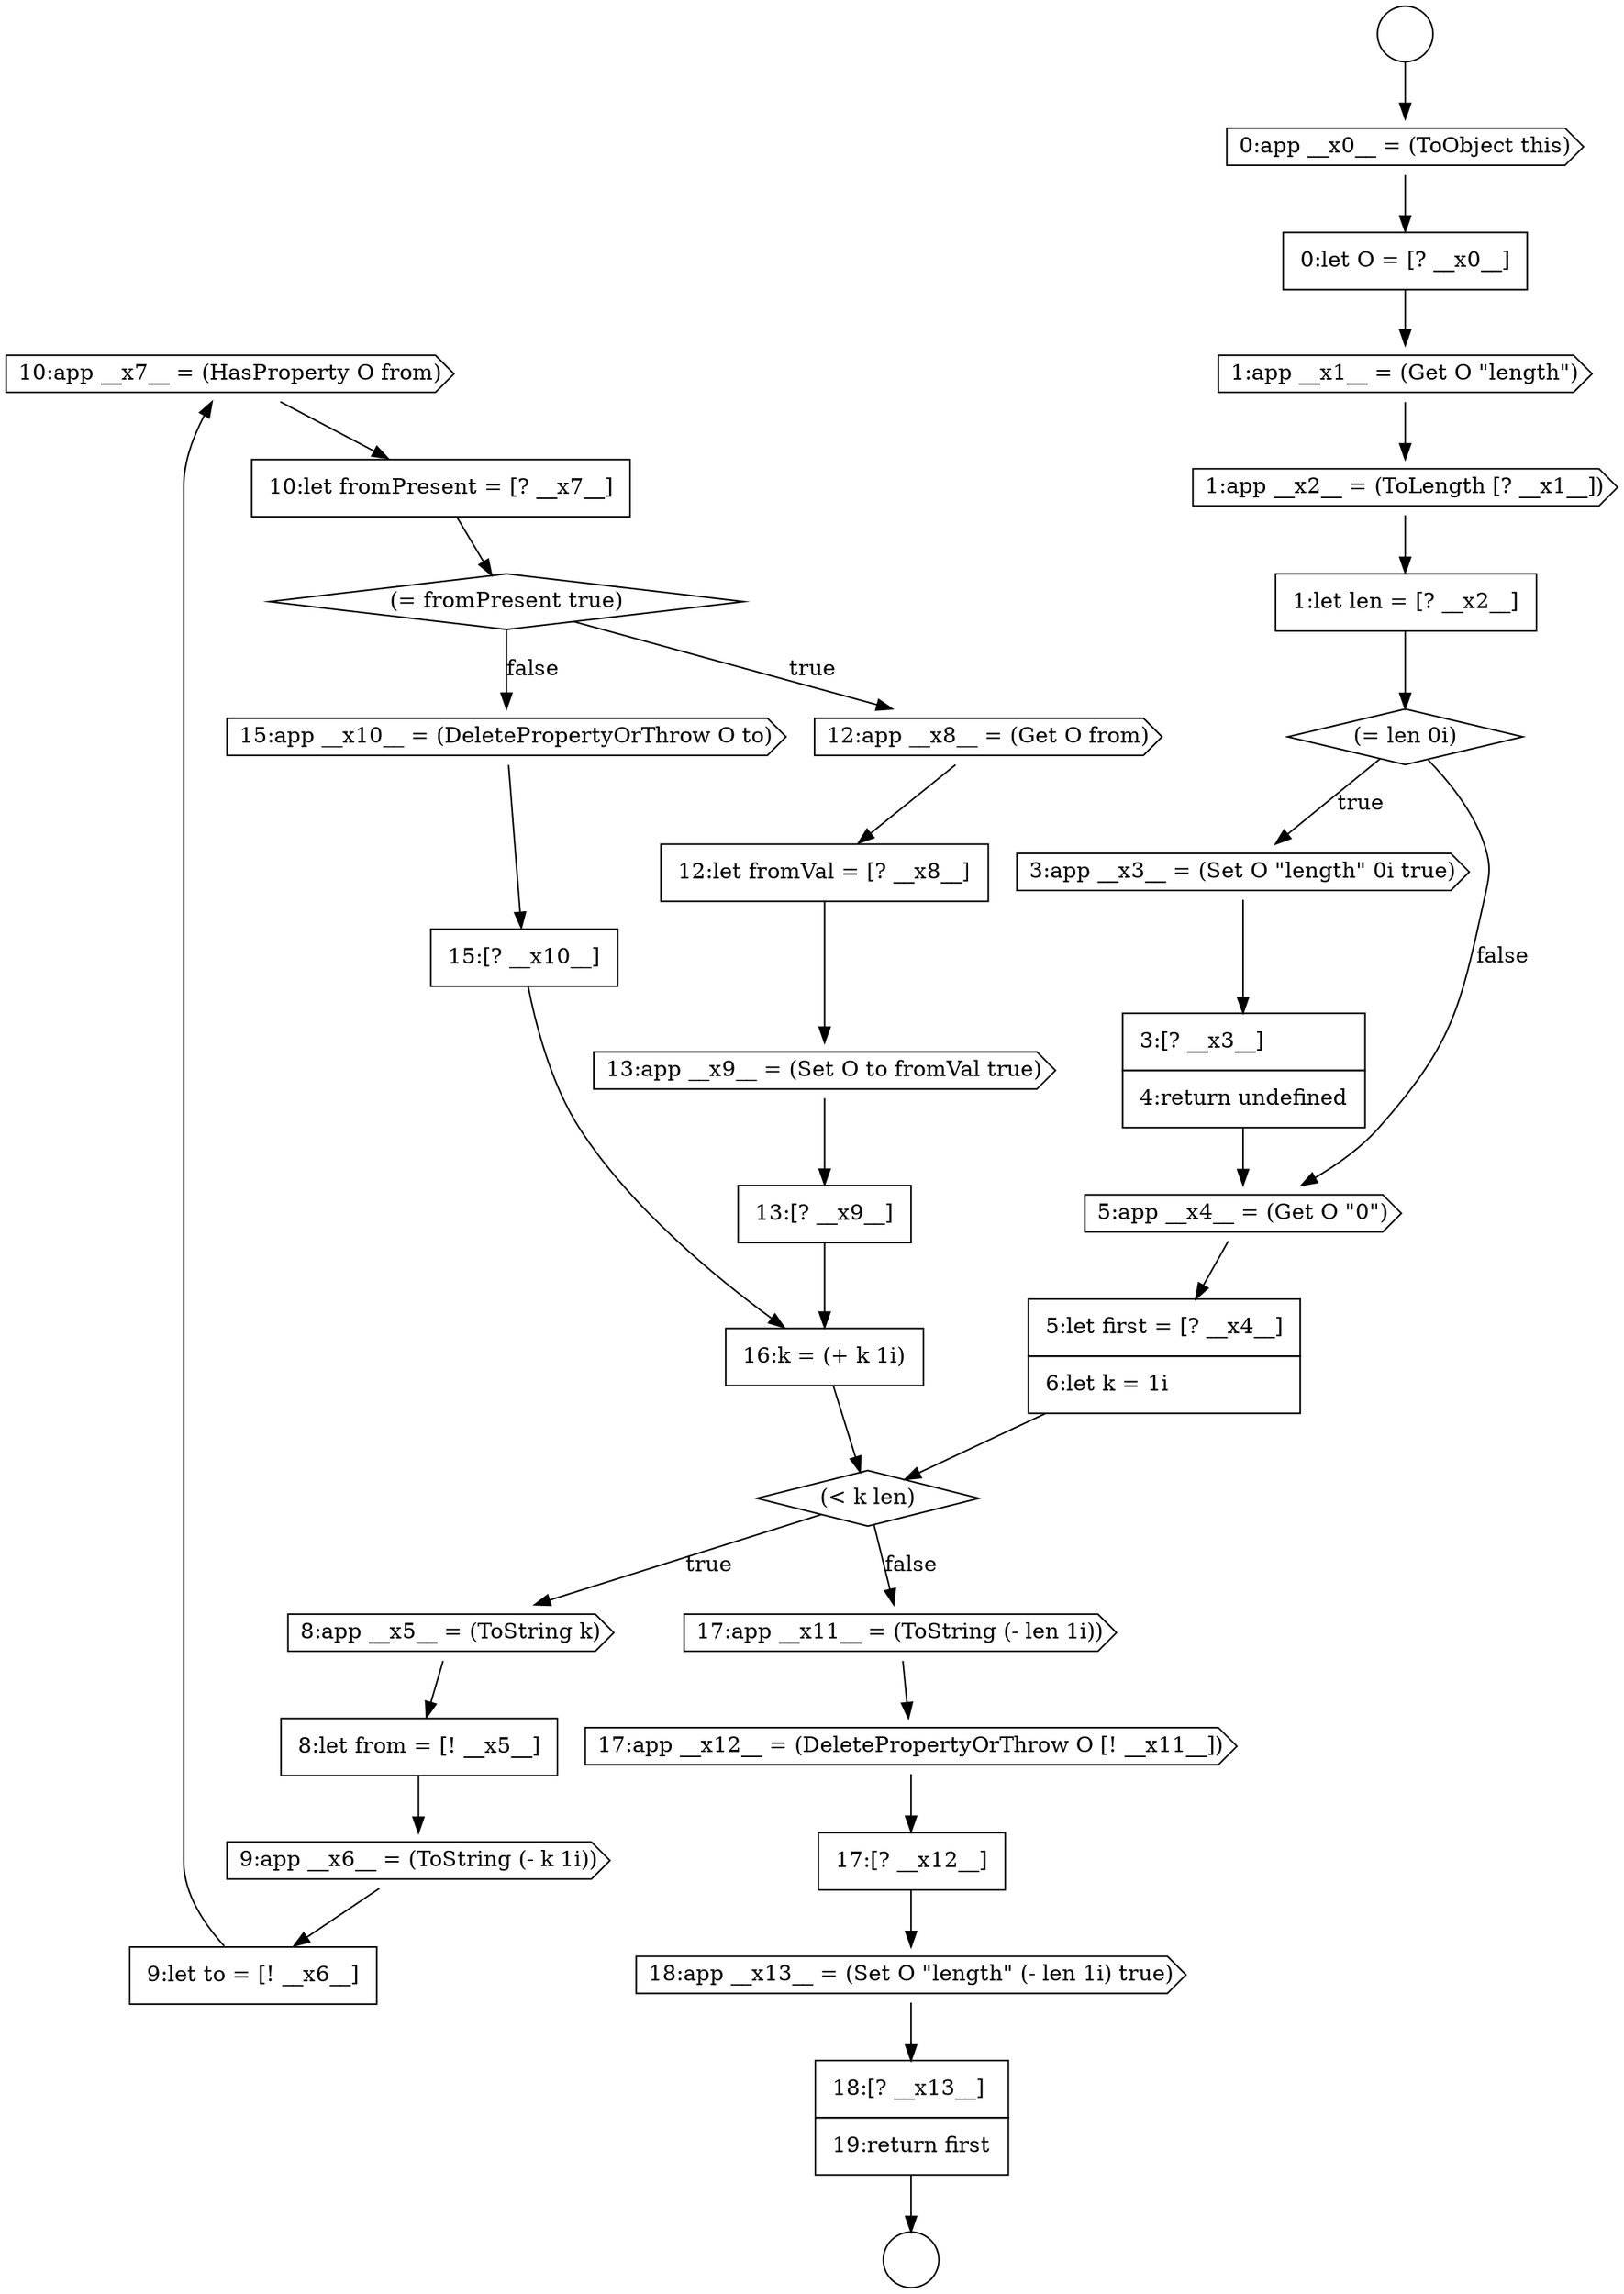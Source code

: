 digraph {
  node15632 [shape=cds, label=<<font color="black">10:app __x7__ = (HasProperty O from)</font>> color="black" fillcolor="white" style=filled]
  node15637 [shape=cds, label=<<font color="black">13:app __x9__ = (Set O to fromVal true)</font>> color="black" fillcolor="white" style=filled]
  node15633 [shape=none, margin=0, label=<<font color="black">
    <table border="0" cellborder="1" cellspacing="0" cellpadding="10">
      <tr><td align="left">10:let fromPresent = [? __x7__]</td></tr>
    </table>
  </font>> color="black" fillcolor="white" style=filled]
  node15623 [shape=cds, label=<<font color="black">3:app __x3__ = (Set O &quot;length&quot; 0i true)</font>> color="black" fillcolor="white" style=filled]
  node15618 [shape=none, margin=0, label=<<font color="black">
    <table border="0" cellborder="1" cellspacing="0" cellpadding="10">
      <tr><td align="left">0:let O = [? __x0__]</td></tr>
    </table>
  </font>> color="black" fillcolor="white" style=filled]
  node15616 [shape=circle label=" " color="black" fillcolor="white" style=filled]
  node15626 [shape=none, margin=0, label=<<font color="black">
    <table border="0" cellborder="1" cellspacing="0" cellpadding="10">
      <tr><td align="left">5:let first = [? __x4__]</td></tr>
      <tr><td align="left">6:let k = 1i</td></tr>
    </table>
  </font>> color="black" fillcolor="white" style=filled]
  node15615 [shape=circle label=" " color="black" fillcolor="white" style=filled]
  node15621 [shape=none, margin=0, label=<<font color="black">
    <table border="0" cellborder="1" cellspacing="0" cellpadding="10">
      <tr><td align="left">1:let len = [? __x2__]</td></tr>
    </table>
  </font>> color="black" fillcolor="white" style=filled]
  node15629 [shape=none, margin=0, label=<<font color="black">
    <table border="0" cellborder="1" cellspacing="0" cellpadding="10">
      <tr><td align="left">8:let from = [! __x5__]</td></tr>
    </table>
  </font>> color="black" fillcolor="white" style=filled]
  node15643 [shape=cds, label=<<font color="black">17:app __x12__ = (DeletePropertyOrThrow O [! __x11__])</font>> color="black" fillcolor="white" style=filled]
  node15628 [shape=cds, label=<<font color="black">8:app __x5__ = (ToString k)</font>> color="black" fillcolor="white" style=filled]
  node15642 [shape=cds, label=<<font color="black">17:app __x11__ = (ToString (- len 1i))</font>> color="black" fillcolor="white" style=filled]
  node15627 [shape=diamond, label=<<font color="black">(&lt; k len)</font>> color="black" fillcolor="white" style=filled]
  node15631 [shape=none, margin=0, label=<<font color="black">
    <table border="0" cellborder="1" cellspacing="0" cellpadding="10">
      <tr><td align="left">9:let to = [! __x6__]</td></tr>
    </table>
  </font>> color="black" fillcolor="white" style=filled]
  node15638 [shape=none, margin=0, label=<<font color="black">
    <table border="0" cellborder="1" cellspacing="0" cellpadding="10">
      <tr><td align="left">13:[? __x9__]</td></tr>
    </table>
  </font>> color="black" fillcolor="white" style=filled]
  node15619 [shape=cds, label=<<font color="black">1:app __x1__ = (Get O &quot;length&quot;)</font>> color="black" fillcolor="white" style=filled]
  node15634 [shape=diamond, label=<<font color="black">(= fromPresent true)</font>> color="black" fillcolor="white" style=filled]
  node15639 [shape=cds, label=<<font color="black">15:app __x10__ = (DeletePropertyOrThrow O to)</font>> color="black" fillcolor="white" style=filled]
  node15624 [shape=none, margin=0, label=<<font color="black">
    <table border="0" cellborder="1" cellspacing="0" cellpadding="10">
      <tr><td align="left">3:[? __x3__]</td></tr>
      <tr><td align="left">4:return undefined</td></tr>
    </table>
  </font>> color="black" fillcolor="white" style=filled]
  node15646 [shape=none, margin=0, label=<<font color="black">
    <table border="0" cellborder="1" cellspacing="0" cellpadding="10">
      <tr><td align="left">18:[? __x13__]</td></tr>
      <tr><td align="left">19:return first</td></tr>
    </table>
  </font>> color="black" fillcolor="white" style=filled]
  node15641 [shape=none, margin=0, label=<<font color="black">
    <table border="0" cellborder="1" cellspacing="0" cellpadding="10">
      <tr><td align="left">16:k = (+ k 1i)</td></tr>
    </table>
  </font>> color="black" fillcolor="white" style=filled]
  node15630 [shape=cds, label=<<font color="black">9:app __x6__ = (ToString (- k 1i))</font>> color="black" fillcolor="white" style=filled]
  node15620 [shape=cds, label=<<font color="black">1:app __x2__ = (ToLength [? __x1__])</font>> color="black" fillcolor="white" style=filled]
  node15635 [shape=cds, label=<<font color="black">12:app __x8__ = (Get O from)</font>> color="black" fillcolor="white" style=filled]
  node15645 [shape=cds, label=<<font color="black">18:app __x13__ = (Set O &quot;length&quot; (- len 1i) true)</font>> color="black" fillcolor="white" style=filled]
  node15640 [shape=none, margin=0, label=<<font color="black">
    <table border="0" cellborder="1" cellspacing="0" cellpadding="10">
      <tr><td align="left">15:[? __x10__]</td></tr>
    </table>
  </font>> color="black" fillcolor="white" style=filled]
  node15644 [shape=none, margin=0, label=<<font color="black">
    <table border="0" cellborder="1" cellspacing="0" cellpadding="10">
      <tr><td align="left">17:[? __x12__]</td></tr>
    </table>
  </font>> color="black" fillcolor="white" style=filled]
  node15625 [shape=cds, label=<<font color="black">5:app __x4__ = (Get O &quot;0&quot;)</font>> color="black" fillcolor="white" style=filled]
  node15622 [shape=diamond, label=<<font color="black">(= len 0i)</font>> color="black" fillcolor="white" style=filled]
  node15617 [shape=cds, label=<<font color="black">0:app __x0__ = (ToObject this)</font>> color="black" fillcolor="white" style=filled]
  node15636 [shape=none, margin=0, label=<<font color="black">
    <table border="0" cellborder="1" cellspacing="0" cellpadding="10">
      <tr><td align="left">12:let fromVal = [? __x8__]</td></tr>
    </table>
  </font>> color="black" fillcolor="white" style=filled]
  node15626 -> node15627 [ color="black"]
  node15641 -> node15627 [ color="black"]
  node15636 -> node15637 [ color="black"]
  node15640 -> node15641 [ color="black"]
  node15627 -> node15628 [label=<<font color="black">true</font>> color="black"]
  node15627 -> node15642 [label=<<font color="black">false</font>> color="black"]
  node15632 -> node15633 [ color="black"]
  node15624 -> node15625 [ color="black"]
  node15623 -> node15624 [ color="black"]
  node15638 -> node15641 [ color="black"]
  node15625 -> node15626 [ color="black"]
  node15629 -> node15630 [ color="black"]
  node15637 -> node15638 [ color="black"]
  node15634 -> node15635 [label=<<font color="black">true</font>> color="black"]
  node15634 -> node15639 [label=<<font color="black">false</font>> color="black"]
  node15633 -> node15634 [ color="black"]
  node15646 -> node15616 [ color="black"]
  node15639 -> node15640 [ color="black"]
  node15642 -> node15643 [ color="black"]
  node15618 -> node15619 [ color="black"]
  node15622 -> node15623 [label=<<font color="black">true</font>> color="black"]
  node15622 -> node15625 [label=<<font color="black">false</font>> color="black"]
  node15643 -> node15644 [ color="black"]
  node15644 -> node15645 [ color="black"]
  node15617 -> node15618 [ color="black"]
  node15631 -> node15632 [ color="black"]
  node15645 -> node15646 [ color="black"]
  node15620 -> node15621 [ color="black"]
  node15635 -> node15636 [ color="black"]
  node15621 -> node15622 [ color="black"]
  node15628 -> node15629 [ color="black"]
  node15630 -> node15631 [ color="black"]
  node15619 -> node15620 [ color="black"]
  node15615 -> node15617 [ color="black"]
}

